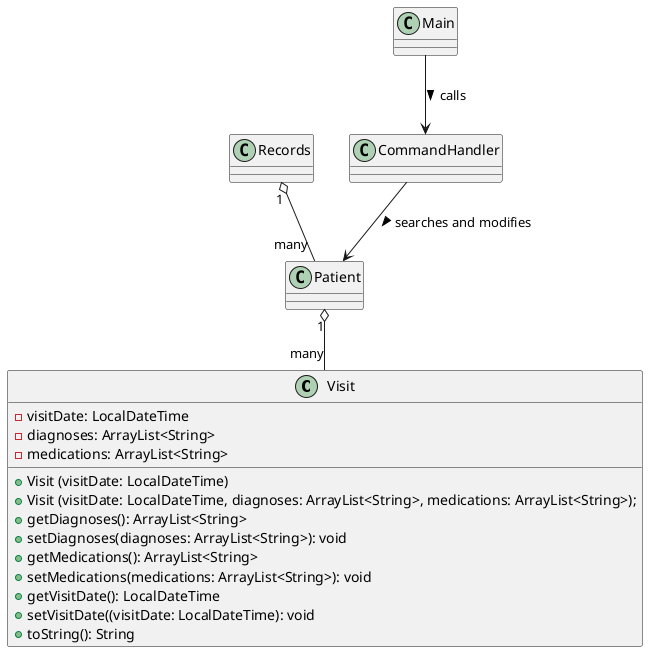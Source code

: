 @startuml
'https://plantuml.com/class-diagram

class Visit {
-visitDate: LocalDateTime
-diagnoses: ArrayList<String>
-medications: ArrayList<String>
+Visit (visitDate: LocalDateTime)
+Visit (visitDate: LocalDateTime, diagnoses: ArrayList<String>, medications: ArrayList<String>);
+getDiagnoses(): ArrayList<String>
+setDiagnoses(diagnoses: ArrayList<String>): void
+getMedications(): ArrayList<String>
+setMedications(medications: ArrayList<String>): void
+getVisitDate(): LocalDateTime
+setVisitDate((visitDate: LocalDateTime): void
+toString(): String
}

class Patient {}
class Visit {}
class Main {}
class Records {}
class CommandHandler {}


Main --> CommandHandler : calls >
CommandHandler --> Patient : searches and modifies >
Records "1" o-- "many" Patient
Patient "1" o-- "many" Visit

@enduml